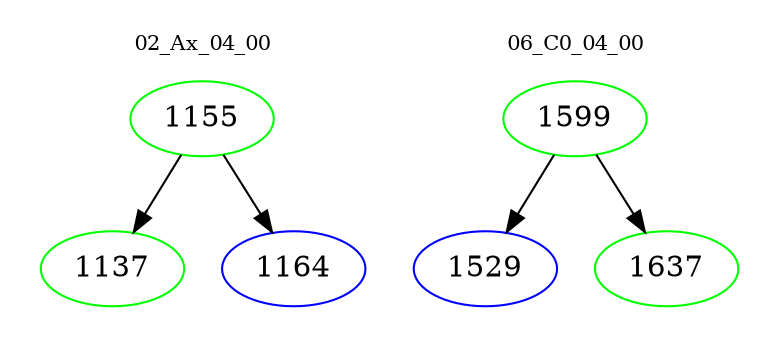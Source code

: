 digraph{
subgraph cluster_0 {
color = white
label = "02_Ax_04_00";
fontsize=10;
T0_1155 [label="1155", color="green"]
T0_1155 -> T0_1137 [color="black"]
T0_1137 [label="1137", color="green"]
T0_1155 -> T0_1164 [color="black"]
T0_1164 [label="1164", color="blue"]
}
subgraph cluster_1 {
color = white
label = "06_C0_04_00";
fontsize=10;
T1_1599 [label="1599", color="green"]
T1_1599 -> T1_1529 [color="black"]
T1_1529 [label="1529", color="blue"]
T1_1599 -> T1_1637 [color="black"]
T1_1637 [label="1637", color="green"]
}
}
